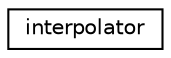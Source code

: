 digraph "Graphical Class Hierarchy"
{
 // INTERACTIVE_SVG=YES
 // LATEX_PDF_SIZE
  edge [fontname="Helvetica",fontsize="10",labelfontname="Helvetica",labelfontsize="10"];
  node [fontname="Helvetica",fontsize="10",shape=record];
  rankdir="LR";
  Node0 [label="interpolator",height=0.2,width=0.4,color="black", fillcolor="white", style="filled",URL="$interfaceinterpolator__mod_1_1interpolator.html",tooltip="Interpolates a field to a model grid."];
}
